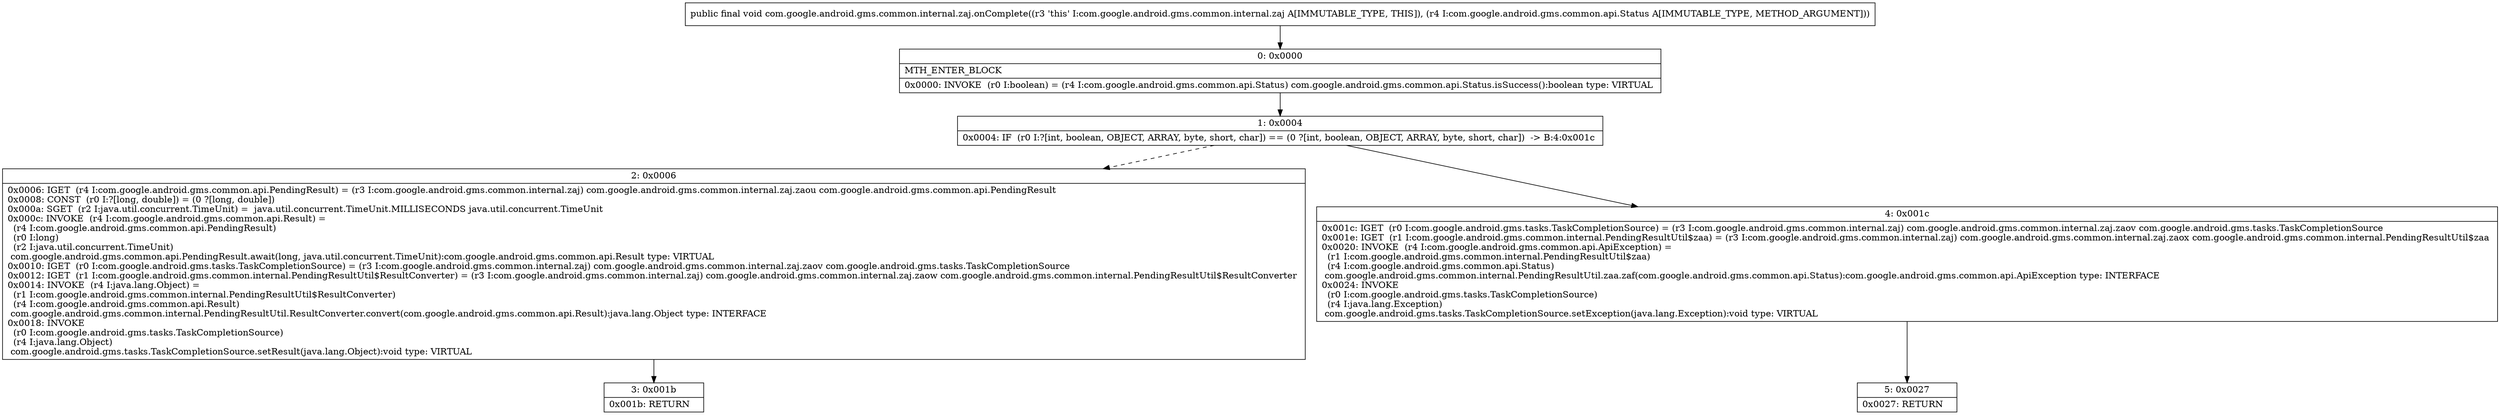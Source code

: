 digraph "CFG forcom.google.android.gms.common.internal.zaj.onComplete(Lcom\/google\/android\/gms\/common\/api\/Status;)V" {
Node_0 [shape=record,label="{0\:\ 0x0000|MTH_ENTER_BLOCK\l|0x0000: INVOKE  (r0 I:boolean) = (r4 I:com.google.android.gms.common.api.Status) com.google.android.gms.common.api.Status.isSuccess():boolean type: VIRTUAL \l}"];
Node_1 [shape=record,label="{1\:\ 0x0004|0x0004: IF  (r0 I:?[int, boolean, OBJECT, ARRAY, byte, short, char]) == (0 ?[int, boolean, OBJECT, ARRAY, byte, short, char])  \-\> B:4:0x001c \l}"];
Node_2 [shape=record,label="{2\:\ 0x0006|0x0006: IGET  (r4 I:com.google.android.gms.common.api.PendingResult) = (r3 I:com.google.android.gms.common.internal.zaj) com.google.android.gms.common.internal.zaj.zaou com.google.android.gms.common.api.PendingResult \l0x0008: CONST  (r0 I:?[long, double]) = (0 ?[long, double]) \l0x000a: SGET  (r2 I:java.util.concurrent.TimeUnit) =  java.util.concurrent.TimeUnit.MILLISECONDS java.util.concurrent.TimeUnit \l0x000c: INVOKE  (r4 I:com.google.android.gms.common.api.Result) = \l  (r4 I:com.google.android.gms.common.api.PendingResult)\l  (r0 I:long)\l  (r2 I:java.util.concurrent.TimeUnit)\l com.google.android.gms.common.api.PendingResult.await(long, java.util.concurrent.TimeUnit):com.google.android.gms.common.api.Result type: VIRTUAL \l0x0010: IGET  (r0 I:com.google.android.gms.tasks.TaskCompletionSource) = (r3 I:com.google.android.gms.common.internal.zaj) com.google.android.gms.common.internal.zaj.zaov com.google.android.gms.tasks.TaskCompletionSource \l0x0012: IGET  (r1 I:com.google.android.gms.common.internal.PendingResultUtil$ResultConverter) = (r3 I:com.google.android.gms.common.internal.zaj) com.google.android.gms.common.internal.zaj.zaow com.google.android.gms.common.internal.PendingResultUtil$ResultConverter \l0x0014: INVOKE  (r4 I:java.lang.Object) = \l  (r1 I:com.google.android.gms.common.internal.PendingResultUtil$ResultConverter)\l  (r4 I:com.google.android.gms.common.api.Result)\l com.google.android.gms.common.internal.PendingResultUtil.ResultConverter.convert(com.google.android.gms.common.api.Result):java.lang.Object type: INTERFACE \l0x0018: INVOKE  \l  (r0 I:com.google.android.gms.tasks.TaskCompletionSource)\l  (r4 I:java.lang.Object)\l com.google.android.gms.tasks.TaskCompletionSource.setResult(java.lang.Object):void type: VIRTUAL \l}"];
Node_3 [shape=record,label="{3\:\ 0x001b|0x001b: RETURN   \l}"];
Node_4 [shape=record,label="{4\:\ 0x001c|0x001c: IGET  (r0 I:com.google.android.gms.tasks.TaskCompletionSource) = (r3 I:com.google.android.gms.common.internal.zaj) com.google.android.gms.common.internal.zaj.zaov com.google.android.gms.tasks.TaskCompletionSource \l0x001e: IGET  (r1 I:com.google.android.gms.common.internal.PendingResultUtil$zaa) = (r3 I:com.google.android.gms.common.internal.zaj) com.google.android.gms.common.internal.zaj.zaox com.google.android.gms.common.internal.PendingResultUtil$zaa \l0x0020: INVOKE  (r4 I:com.google.android.gms.common.api.ApiException) = \l  (r1 I:com.google.android.gms.common.internal.PendingResultUtil$zaa)\l  (r4 I:com.google.android.gms.common.api.Status)\l com.google.android.gms.common.internal.PendingResultUtil.zaa.zaf(com.google.android.gms.common.api.Status):com.google.android.gms.common.api.ApiException type: INTERFACE \l0x0024: INVOKE  \l  (r0 I:com.google.android.gms.tasks.TaskCompletionSource)\l  (r4 I:java.lang.Exception)\l com.google.android.gms.tasks.TaskCompletionSource.setException(java.lang.Exception):void type: VIRTUAL \l}"];
Node_5 [shape=record,label="{5\:\ 0x0027|0x0027: RETURN   \l}"];
MethodNode[shape=record,label="{public final void com.google.android.gms.common.internal.zaj.onComplete((r3 'this' I:com.google.android.gms.common.internal.zaj A[IMMUTABLE_TYPE, THIS]), (r4 I:com.google.android.gms.common.api.Status A[IMMUTABLE_TYPE, METHOD_ARGUMENT])) }"];
MethodNode -> Node_0;
Node_0 -> Node_1;
Node_1 -> Node_2[style=dashed];
Node_1 -> Node_4;
Node_2 -> Node_3;
Node_4 -> Node_5;
}

